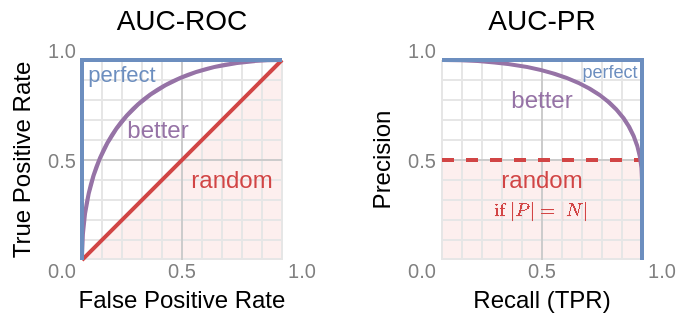 <mxfile version="20.8.16" type="device"><diagram name="Page-1" id="QGMIF8IhvRzK5wlbY66R"><mxGraphModel dx="313" dy="195" grid="1" gridSize="10" guides="1" tooltips="1" connect="1" arrows="1" fold="1" page="1" pageScale="1" pageWidth="827" pageHeight="1169" math="1" shadow="0"><root><mxCell id="0"/><mxCell id="1" parent="0"/><mxCell id="WA1-xYjW_Ju3yUEAgHJt-88" value="" style="rounded=0;whiteSpace=wrap;html=1;fillStyle=solid;fontSize=14;opacity=33;fillColor=#f8cecc;strokeColor=none;" parent="1" vertex="1"><mxGeometry x="220" y="90" width="100" height="50" as="geometry"/></mxCell><mxCell id="WA1-xYjW_Ju3yUEAgHJt-45" value="" style="verticalLabelPosition=bottom;verticalAlign=top;html=1;shape=mxgraph.basic.orthogonal_triangle;fontSize=12;flipH=1;fillColor=#f8cecc;strokeColor=none;fillStyle=solid;opacity=33;" parent="1" vertex="1"><mxGeometry x="40" y="40" width="100" height="100" as="geometry"/></mxCell><mxCell id="WA1-xYjW_Ju3yUEAgHJt-3" value="" style="endArrow=none;html=1;rounded=0;fillColor=#f5f5f5;strokeColor=#E6E6E6;strokeWidth=1;" parent="1" edge="1"><mxGeometry width="50" height="50" relative="1" as="geometry"><mxPoint x="50" y="140" as="sourcePoint"/><mxPoint x="50" y="40" as="targetPoint"/></mxGeometry></mxCell><mxCell id="WA1-xYjW_Ju3yUEAgHJt-4" value="" style="endArrow=none;html=1;rounded=0;fillColor=#f5f5f5;strokeColor=#E6E6E6;strokeWidth=1;" parent="1" edge="1"><mxGeometry width="50" height="50" relative="1" as="geometry"><mxPoint x="60" y="140" as="sourcePoint"/><mxPoint x="60" y="40" as="targetPoint"/></mxGeometry></mxCell><mxCell id="WA1-xYjW_Ju3yUEAgHJt-5" value="" style="endArrow=none;html=1;rounded=0;fillColor=#f5f5f5;strokeColor=#E6E6E6;strokeWidth=1;" parent="1" edge="1"><mxGeometry width="50" height="50" relative="1" as="geometry"><mxPoint x="70" y="140" as="sourcePoint"/><mxPoint x="70" y="40" as="targetPoint"/></mxGeometry></mxCell><mxCell id="WA1-xYjW_Ju3yUEAgHJt-6" value="" style="endArrow=none;html=1;rounded=0;fillColor=#f5f5f5;strokeColor=#E6E6E6;strokeWidth=1;" parent="1" edge="1"><mxGeometry width="50" height="50" relative="1" as="geometry"><mxPoint x="80" y="140" as="sourcePoint"/><mxPoint x="80" y="40" as="targetPoint"/></mxGeometry></mxCell><mxCell id="WA1-xYjW_Ju3yUEAgHJt-8" value="" style="endArrow=none;html=1;rounded=0;fillColor=#f5f5f5;strokeColor=#E6E6E6;strokeWidth=1;" parent="1" edge="1"><mxGeometry width="50" height="50" relative="1" as="geometry"><mxPoint x="100" y="140" as="sourcePoint"/><mxPoint x="100" y="40" as="targetPoint"/></mxGeometry></mxCell><mxCell id="WA1-xYjW_Ju3yUEAgHJt-9" value="" style="endArrow=none;html=1;rounded=0;fillColor=#f5f5f5;strokeColor=#E6E6E6;strokeWidth=1;" parent="1" edge="1"><mxGeometry width="50" height="50" relative="1" as="geometry"><mxPoint x="110" y="140" as="sourcePoint"/><mxPoint x="110" y="40" as="targetPoint"/></mxGeometry></mxCell><mxCell id="WA1-xYjW_Ju3yUEAgHJt-10" value="" style="endArrow=none;html=1;rounded=0;fillColor=#f5f5f5;strokeColor=#E6E6E6;strokeWidth=1;" parent="1" edge="1"><mxGeometry width="50" height="50" relative="1" as="geometry"><mxPoint x="120" y="140" as="sourcePoint"/><mxPoint x="120" y="40" as="targetPoint"/></mxGeometry></mxCell><mxCell id="WA1-xYjW_Ju3yUEAgHJt-11" value="" style="endArrow=none;html=1;rounded=0;fillColor=#f5f5f5;strokeColor=#E6E6E6;strokeWidth=1;" parent="1" edge="1"><mxGeometry width="50" height="50" relative="1" as="geometry"><mxPoint x="130" y="140" as="sourcePoint"/><mxPoint x="130" y="40" as="targetPoint"/></mxGeometry></mxCell><mxCell id="WA1-xYjW_Ju3yUEAgHJt-12" value="" style="endArrow=none;html=1;rounded=0;fillColor=#f5f5f5;strokeColor=#E6E6E6;strokeWidth=1;" parent="1" edge="1"><mxGeometry width="50" height="50" relative="1" as="geometry"><mxPoint x="140" y="140" as="sourcePoint"/><mxPoint x="140" y="40" as="targetPoint"/></mxGeometry></mxCell><mxCell id="WA1-xYjW_Ju3yUEAgHJt-13" value="" style="endArrow=none;html=1;rounded=0;fillColor=#f5f5f5;strokeColor=#E6E6E6;strokeWidth=1;" parent="1" edge="1"><mxGeometry width="50" height="50" relative="1" as="geometry"><mxPoint x="140" y="130" as="sourcePoint"/><mxPoint x="40" y="130" as="targetPoint"/></mxGeometry></mxCell><mxCell id="WA1-xYjW_Ju3yUEAgHJt-14" value="" style="endArrow=none;html=1;rounded=0;fillColor=#f5f5f5;strokeColor=#E6E6E6;strokeWidth=1;" parent="1" edge="1"><mxGeometry width="50" height="50" relative="1" as="geometry"><mxPoint x="140" y="120" as="sourcePoint"/><mxPoint x="40" y="120" as="targetPoint"/></mxGeometry></mxCell><mxCell id="WA1-xYjW_Ju3yUEAgHJt-15" value="" style="endArrow=none;html=1;rounded=0;fillColor=#f5f5f5;strokeColor=#E6E6E6;strokeWidth=1;" parent="1" edge="1"><mxGeometry width="50" height="50" relative="1" as="geometry"><mxPoint x="140" y="110" as="sourcePoint"/><mxPoint x="40" y="110" as="targetPoint"/></mxGeometry></mxCell><mxCell id="WA1-xYjW_Ju3yUEAgHJt-16" value="" style="endArrow=none;html=1;rounded=0;fillColor=#f5f5f5;strokeColor=#E6E6E6;strokeWidth=1;" parent="1" edge="1"><mxGeometry width="50" height="50" relative="1" as="geometry"><mxPoint x="140" y="100" as="sourcePoint"/><mxPoint x="40" y="100" as="targetPoint"/></mxGeometry></mxCell><mxCell id="WA1-xYjW_Ju3yUEAgHJt-18" value="" style="endArrow=none;html=1;rounded=0;fillColor=#f5f5f5;strokeColor=#E6E6E6;strokeWidth=1;" parent="1" edge="1"><mxGeometry width="50" height="50" relative="1" as="geometry"><mxPoint x="140" y="80" as="sourcePoint"/><mxPoint x="40" y="80" as="targetPoint"/></mxGeometry></mxCell><mxCell id="WA1-xYjW_Ju3yUEAgHJt-19" value="" style="endArrow=none;html=1;rounded=0;fillColor=#f5f5f5;strokeColor=#E6E6E6;strokeWidth=1;" parent="1" edge="1"><mxGeometry width="50" height="50" relative="1" as="geometry"><mxPoint x="140" y="70" as="sourcePoint"/><mxPoint x="40" y="70" as="targetPoint"/></mxGeometry></mxCell><mxCell id="WA1-xYjW_Ju3yUEAgHJt-20" value="" style="endArrow=none;html=1;rounded=0;fillColor=#f5f5f5;strokeColor=#E6E6E6;strokeWidth=1;" parent="1" edge="1"><mxGeometry width="50" height="50" relative="1" as="geometry"><mxPoint x="140" y="60" as="sourcePoint"/><mxPoint x="40" y="60" as="targetPoint"/></mxGeometry></mxCell><mxCell id="WA1-xYjW_Ju3yUEAgHJt-21" value="" style="endArrow=none;html=1;rounded=0;fillColor=#f5f5f5;strokeColor=#E6E6E6;strokeWidth=1;" parent="1" edge="1"><mxGeometry width="50" height="50" relative="1" as="geometry"><mxPoint x="140" y="50" as="sourcePoint"/><mxPoint x="40" y="50" as="targetPoint"/></mxGeometry></mxCell><mxCell id="WA1-xYjW_Ju3yUEAgHJt-22" value="" style="endArrow=none;html=1;rounded=0;fillColor=#f5f5f5;strokeColor=#E6E6E6;strokeWidth=1;" parent="1" edge="1"><mxGeometry width="50" height="50" relative="1" as="geometry"><mxPoint x="140" y="40" as="sourcePoint"/><mxPoint x="40" y="40" as="targetPoint"/></mxGeometry></mxCell><mxCell id="WA1-xYjW_Ju3yUEAgHJt-24" value="0.0" style="text;html=1;strokeColor=none;fillColor=none;align=center;verticalAlign=middle;whiteSpace=wrap;rounded=0;fontColor=#808080;fontSize=10;" parent="1" vertex="1"><mxGeometry x="20" y="140" width="20" height="10" as="geometry"/></mxCell><mxCell id="WA1-xYjW_Ju3yUEAgHJt-25" value="0.5" style="text;html=1;strokeColor=none;fillColor=none;align=center;verticalAlign=middle;whiteSpace=wrap;rounded=0;fontColor=#808080;fontSize=10;" parent="1" vertex="1"><mxGeometry x="80" y="140" width="20" height="10" as="geometry"/></mxCell><mxCell id="WA1-xYjW_Ju3yUEAgHJt-26" value="1.0" style="text;html=1;strokeColor=none;fillColor=none;align=center;verticalAlign=middle;whiteSpace=wrap;rounded=0;fontColor=#808080;fontSize=10;" parent="1" vertex="1"><mxGeometry x="140" y="140" width="20" height="10" as="geometry"/></mxCell><mxCell id="WA1-xYjW_Ju3yUEAgHJt-27" value="0.5" style="text;html=1;strokeColor=none;fillColor=none;align=center;verticalAlign=middle;whiteSpace=wrap;rounded=0;fontColor=#808080;fontSize=10;" parent="1" vertex="1"><mxGeometry x="20" y="80" width="20" height="20" as="geometry"/></mxCell><mxCell id="WA1-xYjW_Ju3yUEAgHJt-28" value="1.0" style="text;html=1;strokeColor=none;fillColor=none;align=center;verticalAlign=middle;whiteSpace=wrap;rounded=0;fontColor=#808080;fontSize=10;" parent="1" vertex="1"><mxGeometry x="20" y="30" width="20" height="10" as="geometry"/></mxCell><mxCell id="WA1-xYjW_Ju3yUEAgHJt-29" value="" style="endArrow=none;html=1;rounded=0;fillColor=#f5f5f5;strokeColor=#E6E6E6;strokeWidth=1;" parent="1" edge="1"><mxGeometry width="50" height="50" relative="1" as="geometry"><mxPoint x="140" y="139.5" as="sourcePoint"/><mxPoint x="40" y="139.5" as="targetPoint"/></mxGeometry></mxCell><mxCell id="WA1-xYjW_Ju3yUEAgHJt-30" value="" style="endArrow=none;html=1;rounded=0;fillColor=#f5f5f5;strokeColor=#E6E6E6;strokeWidth=1;" parent="1" edge="1"><mxGeometry width="50" height="50" relative="1" as="geometry"><mxPoint x="40" y="140" as="sourcePoint"/><mxPoint x="40" y="40" as="targetPoint"/></mxGeometry></mxCell><mxCell id="WA1-xYjW_Ju3yUEAgHJt-7" value="" style="endArrow=none;html=1;rounded=0;fillColor=#f5f5f5;strokeColor=#CCCCCC;strokeWidth=1;" parent="1" edge="1"><mxGeometry width="50" height="50" relative="1" as="geometry"><mxPoint x="90" y="140" as="sourcePoint"/><mxPoint x="90" y="40" as="targetPoint"/></mxGeometry></mxCell><mxCell id="WA1-xYjW_Ju3yUEAgHJt-17" value="" style="endArrow=none;html=1;rounded=0;fillColor=#f5f5f5;strokeColor=#CCCCCC;strokeWidth=1;" parent="1" edge="1"><mxGeometry width="50" height="50" relative="1" as="geometry"><mxPoint x="140" y="90" as="sourcePoint"/><mxPoint x="40" y="90" as="targetPoint"/></mxGeometry></mxCell><mxCell id="WA1-xYjW_Ju3yUEAgHJt-31" value="" style="endArrow=none;html=1;rounded=0;strokeColor=#D14545;strokeWidth=2;fillColor=#f8cecc;" parent="1" edge="1"><mxGeometry width="50" height="50" relative="1" as="geometry"><mxPoint x="40" y="140" as="sourcePoint"/><mxPoint x="140" y="40" as="targetPoint"/></mxGeometry></mxCell><mxCell id="WA1-xYjW_Ju3yUEAgHJt-34" value="" style="endArrow=none;html=1;strokeColor=#9673a6;strokeWidth=2;fillColor=#e1d5e7;edgeStyle=orthogonalEdgeStyle;curved=1;endSize=6;" parent="1" edge="1"><mxGeometry width="50" height="50" relative="1" as="geometry"><mxPoint x="40" y="140" as="sourcePoint"/><mxPoint x="140" y="40" as="targetPoint"/><Array as="points"><mxPoint x="40" y="40"/></Array></mxGeometry></mxCell><mxCell id="WA1-xYjW_Ju3yUEAgHJt-39" value="random" style="text;html=1;strokeColor=none;fillColor=none;align=center;verticalAlign=middle;whiteSpace=wrap;rounded=0;fontColor=#D14545;" parent="1" vertex="1"><mxGeometry x="90" y="90" width="50" height="20" as="geometry"/></mxCell><mxCell id="WA1-xYjW_Ju3yUEAgHJt-40" value="perfect" style="text;html=1;strokeColor=none;fillColor=none;align=center;verticalAlign=middle;whiteSpace=wrap;rounded=0;fontColor=#6C8EBF;fontSize=11;" parent="1" vertex="1"><mxGeometry x="40" y="37" width="40" height="20" as="geometry"/></mxCell><mxCell id="WA1-xYjW_Ju3yUEAgHJt-42" value="False Positive Rate" style="text;html=1;strokeColor=none;fillColor=none;align=center;verticalAlign=middle;whiteSpace=wrap;rounded=0;fontColor=default;fontSize=12;" parent="1" vertex="1"><mxGeometry x="30" y="150" width="120" height="20" as="geometry"/></mxCell><mxCell id="WA1-xYjW_Ju3yUEAgHJt-43" value="True Positive Rate" style="text;html=1;strokeColor=none;fillColor=none;align=center;verticalAlign=middle;whiteSpace=wrap;rounded=0;fontColor=default;fontSize=12;rotation=-90;" parent="1" vertex="1"><mxGeometry x="-50" y="80" width="120" height="20" as="geometry"/></mxCell><mxCell id="WA1-xYjW_Ju3yUEAgHJt-46" value="AUC-ROC" style="text;html=1;strokeColor=none;fillColor=none;align=center;verticalAlign=middle;whiteSpace=wrap;rounded=0;fontColor=default;fontSize=14;" parent="1" vertex="1"><mxGeometry x="30" y="10" width="120" height="20" as="geometry"/></mxCell><mxCell id="WA1-xYjW_Ju3yUEAgHJt-48" value="" style="endArrow=none;html=1;rounded=0;fillColor=#f5f5f5;strokeColor=#E6E6E6;strokeWidth=1;" parent="1" edge="1"><mxGeometry width="50" height="50" relative="1" as="geometry"><mxPoint x="230" y="140" as="sourcePoint"/><mxPoint x="230" y="40" as="targetPoint"/></mxGeometry></mxCell><mxCell id="WA1-xYjW_Ju3yUEAgHJt-49" value="" style="endArrow=none;html=1;rounded=0;fillColor=#f5f5f5;strokeColor=#E6E6E6;strokeWidth=1;" parent="1" edge="1"><mxGeometry width="50" height="50" relative="1" as="geometry"><mxPoint x="240" y="140" as="sourcePoint"/><mxPoint x="240" y="40" as="targetPoint"/></mxGeometry></mxCell><mxCell id="WA1-xYjW_Ju3yUEAgHJt-50" value="" style="endArrow=none;html=1;rounded=0;fillColor=#f5f5f5;strokeColor=#E6E6E6;strokeWidth=1;" parent="1" edge="1"><mxGeometry width="50" height="50" relative="1" as="geometry"><mxPoint x="250" y="140" as="sourcePoint"/><mxPoint x="250" y="40" as="targetPoint"/></mxGeometry></mxCell><mxCell id="WA1-xYjW_Ju3yUEAgHJt-51" value="" style="endArrow=none;html=1;rounded=0;fillColor=#f5f5f5;strokeColor=#E6E6E6;strokeWidth=1;" parent="1" edge="1"><mxGeometry width="50" height="50" relative="1" as="geometry"><mxPoint x="260" y="140" as="sourcePoint"/><mxPoint x="260" y="40" as="targetPoint"/></mxGeometry></mxCell><mxCell id="WA1-xYjW_Ju3yUEAgHJt-52" value="" style="endArrow=none;html=1;rounded=0;fillColor=#f5f5f5;strokeColor=#E6E6E6;strokeWidth=1;" parent="1" edge="1"><mxGeometry width="50" height="50" relative="1" as="geometry"><mxPoint x="280" y="140" as="sourcePoint"/><mxPoint x="280" y="40" as="targetPoint"/></mxGeometry></mxCell><mxCell id="WA1-xYjW_Ju3yUEAgHJt-53" value="" style="endArrow=none;html=1;rounded=0;fillColor=#f5f5f5;strokeColor=#E6E6E6;strokeWidth=1;" parent="1" edge="1"><mxGeometry width="50" height="50" relative="1" as="geometry"><mxPoint x="290" y="140" as="sourcePoint"/><mxPoint x="290" y="40" as="targetPoint"/></mxGeometry></mxCell><mxCell id="WA1-xYjW_Ju3yUEAgHJt-54" value="" style="endArrow=none;html=1;rounded=0;fillColor=#f5f5f5;strokeColor=#E6E6E6;strokeWidth=1;" parent="1" edge="1"><mxGeometry width="50" height="50" relative="1" as="geometry"><mxPoint x="300" y="140" as="sourcePoint"/><mxPoint x="300" y="40" as="targetPoint"/></mxGeometry></mxCell><mxCell id="WA1-xYjW_Ju3yUEAgHJt-55" value="" style="endArrow=none;html=1;rounded=0;fillColor=#f5f5f5;strokeColor=#E6E6E6;strokeWidth=1;" parent="1" edge="1"><mxGeometry width="50" height="50" relative="1" as="geometry"><mxPoint x="310" y="140" as="sourcePoint"/><mxPoint x="310" y="40" as="targetPoint"/></mxGeometry></mxCell><mxCell id="WA1-xYjW_Ju3yUEAgHJt-56" value="" style="endArrow=none;html=1;rounded=0;fillColor=#f5f5f5;strokeColor=#E6E6E6;strokeWidth=1;" parent="1" edge="1"><mxGeometry width="50" height="50" relative="1" as="geometry"><mxPoint x="320" y="140" as="sourcePoint"/><mxPoint x="320" y="40" as="targetPoint"/></mxGeometry></mxCell><mxCell id="WA1-xYjW_Ju3yUEAgHJt-57" value="" style="endArrow=none;html=1;rounded=0;fillColor=#f5f5f5;strokeColor=#E6E6E6;strokeWidth=1;" parent="1" edge="1"><mxGeometry width="50" height="50" relative="1" as="geometry"><mxPoint x="320" y="130" as="sourcePoint"/><mxPoint x="220" y="130" as="targetPoint"/></mxGeometry></mxCell><mxCell id="WA1-xYjW_Ju3yUEAgHJt-58" value="" style="endArrow=none;html=1;rounded=0;fillColor=#f5f5f5;strokeColor=#E6E6E6;strokeWidth=1;" parent="1" edge="1"><mxGeometry width="50" height="50" relative="1" as="geometry"><mxPoint x="320" y="120" as="sourcePoint"/><mxPoint x="220" y="120" as="targetPoint"/></mxGeometry></mxCell><mxCell id="WA1-xYjW_Ju3yUEAgHJt-59" value="" style="endArrow=none;html=1;rounded=0;fillColor=#f5f5f5;strokeColor=#E6E6E6;strokeWidth=1;" parent="1" edge="1"><mxGeometry width="50" height="50" relative="1" as="geometry"><mxPoint x="320" y="110" as="sourcePoint"/><mxPoint x="220" y="110" as="targetPoint"/></mxGeometry></mxCell><mxCell id="WA1-xYjW_Ju3yUEAgHJt-60" value="" style="endArrow=none;html=1;rounded=0;fillColor=#f5f5f5;strokeColor=#E6E6E6;strokeWidth=1;" parent="1" edge="1"><mxGeometry width="50" height="50" relative="1" as="geometry"><mxPoint x="320" y="100" as="sourcePoint"/><mxPoint x="220" y="100" as="targetPoint"/></mxGeometry></mxCell><mxCell id="WA1-xYjW_Ju3yUEAgHJt-61" value="" style="endArrow=none;html=1;rounded=0;fillColor=#f5f5f5;strokeColor=#E6E6E6;strokeWidth=1;" parent="1" edge="1"><mxGeometry width="50" height="50" relative="1" as="geometry"><mxPoint x="320" y="80" as="sourcePoint"/><mxPoint x="220" y="80" as="targetPoint"/></mxGeometry></mxCell><mxCell id="WA1-xYjW_Ju3yUEAgHJt-62" value="" style="endArrow=none;html=1;rounded=0;fillColor=#f5f5f5;strokeColor=#E6E6E6;strokeWidth=1;" parent="1" edge="1"><mxGeometry width="50" height="50" relative="1" as="geometry"><mxPoint x="320" y="70" as="sourcePoint"/><mxPoint x="220" y="70" as="targetPoint"/></mxGeometry></mxCell><mxCell id="WA1-xYjW_Ju3yUEAgHJt-63" value="" style="endArrow=none;html=1;rounded=0;fillColor=#f5f5f5;strokeColor=#E6E6E6;strokeWidth=1;" parent="1" edge="1"><mxGeometry width="50" height="50" relative="1" as="geometry"><mxPoint x="320" y="60" as="sourcePoint"/><mxPoint x="220" y="60" as="targetPoint"/></mxGeometry></mxCell><mxCell id="WA1-xYjW_Ju3yUEAgHJt-64" value="" style="endArrow=none;html=1;rounded=0;fillColor=#f5f5f5;strokeColor=#E6E6E6;strokeWidth=1;" parent="1" edge="1"><mxGeometry width="50" height="50" relative="1" as="geometry"><mxPoint x="320" y="50" as="sourcePoint"/><mxPoint x="220" y="50" as="targetPoint"/></mxGeometry></mxCell><mxCell id="WA1-xYjW_Ju3yUEAgHJt-65" value="" style="endArrow=none;html=1;rounded=0;fillColor=#f5f5f5;strokeColor=#E6E6E6;strokeWidth=1;" parent="1" edge="1"><mxGeometry width="50" height="50" relative="1" as="geometry"><mxPoint x="320" y="40" as="sourcePoint"/><mxPoint x="220" y="40" as="targetPoint"/></mxGeometry></mxCell><mxCell id="WA1-xYjW_Ju3yUEAgHJt-66" value="0.0" style="text;html=1;strokeColor=none;fillColor=none;align=center;verticalAlign=middle;whiteSpace=wrap;rounded=0;fontColor=#808080;fontSize=10;" parent="1" vertex="1"><mxGeometry x="200" y="140" width="20" height="10" as="geometry"/></mxCell><mxCell id="WA1-xYjW_Ju3yUEAgHJt-67" value="0.5" style="text;html=1;strokeColor=none;fillColor=none;align=center;verticalAlign=middle;whiteSpace=wrap;rounded=0;fontColor=#808080;fontSize=10;" parent="1" vertex="1"><mxGeometry x="260" y="140" width="20" height="10" as="geometry"/></mxCell><mxCell id="WA1-xYjW_Ju3yUEAgHJt-68" value="1.0" style="text;html=1;strokeColor=none;fillColor=none;align=center;verticalAlign=middle;whiteSpace=wrap;rounded=0;fontColor=#808080;fontSize=10;" parent="1" vertex="1"><mxGeometry x="320" y="140" width="20" height="10" as="geometry"/></mxCell><mxCell id="WA1-xYjW_Ju3yUEAgHJt-69" value="0.5" style="text;html=1;strokeColor=none;fillColor=none;align=center;verticalAlign=middle;whiteSpace=wrap;rounded=0;fontColor=#808080;fontSize=10;" parent="1" vertex="1"><mxGeometry x="200" y="80" width="20" height="20" as="geometry"/></mxCell><mxCell id="WA1-xYjW_Ju3yUEAgHJt-70" value="1.0" style="text;html=1;strokeColor=none;fillColor=none;align=center;verticalAlign=middle;whiteSpace=wrap;rounded=0;fontColor=#808080;fontSize=10;" parent="1" vertex="1"><mxGeometry x="200" y="30" width="20" height="10" as="geometry"/></mxCell><mxCell id="WA1-xYjW_Ju3yUEAgHJt-71" value="" style="endArrow=none;html=1;rounded=0;fillColor=#f5f5f5;strokeColor=#E6E6E6;strokeWidth=1;" parent="1" edge="1"><mxGeometry width="50" height="50" relative="1" as="geometry"><mxPoint x="320" y="139.5" as="sourcePoint"/><mxPoint x="220" y="139.5" as="targetPoint"/></mxGeometry></mxCell><mxCell id="WA1-xYjW_Ju3yUEAgHJt-72" value="" style="endArrow=none;html=1;rounded=0;fillColor=#f5f5f5;strokeColor=#E6E6E6;strokeWidth=1;" parent="1" edge="1"><mxGeometry width="50" height="50" relative="1" as="geometry"><mxPoint x="220" y="140" as="sourcePoint"/><mxPoint x="220" y="40" as="targetPoint"/></mxGeometry></mxCell><mxCell id="WA1-xYjW_Ju3yUEAgHJt-73" value="" style="endArrow=none;html=1;rounded=0;fillColor=#f5f5f5;strokeColor=#CCCCCC;strokeWidth=1;" parent="1" edge="1"><mxGeometry width="50" height="50" relative="1" as="geometry"><mxPoint x="270" y="140" as="sourcePoint"/><mxPoint x="270" y="40" as="targetPoint"/></mxGeometry></mxCell><mxCell id="WA1-xYjW_Ju3yUEAgHJt-74" value="" style="endArrow=none;html=1;rounded=0;fillColor=#f5f5f5;strokeColor=#CCCCCC;strokeWidth=1;" parent="1" edge="1"><mxGeometry width="50" height="50" relative="1" as="geometry"><mxPoint x="320" y="90" as="sourcePoint"/><mxPoint x="220" y="90" as="targetPoint"/></mxGeometry></mxCell><mxCell id="WA1-xYjW_Ju3yUEAgHJt-81" value="Recall (TPR)" style="text;html=1;strokeColor=none;fillColor=none;align=center;verticalAlign=middle;whiteSpace=wrap;rounded=0;fontColor=default;fontSize=12;" parent="1" vertex="1"><mxGeometry x="210" y="150" width="120" height="20" as="geometry"/></mxCell><mxCell id="WA1-xYjW_Ju3yUEAgHJt-82" value="Precision" style="text;html=1;strokeColor=none;fillColor=none;align=center;verticalAlign=middle;whiteSpace=wrap;rounded=0;fontColor=default;fontSize=12;rotation=-90;" parent="1" vertex="1"><mxGeometry x="130" y="80" width="120" height="20" as="geometry"/></mxCell><mxCell id="WA1-xYjW_Ju3yUEAgHJt-83" value="AUC-PR" style="text;html=1;strokeColor=none;fillColor=none;align=center;verticalAlign=middle;whiteSpace=wrap;rounded=0;fontColor=default;fontSize=14;" parent="1" vertex="1"><mxGeometry x="210" y="10" width="120" height="20" as="geometry"/></mxCell><mxCell id="WA1-xYjW_Ju3yUEAgHJt-86" value="" style="endArrow=none;html=1;rounded=1;shadow=0;sketch=0;strokeColor=#9673a6;strokeWidth=2;fontSize=14;fontColor=#808080;endSize=6;fillColor=#e1d5e7;" parent="1" edge="1"><mxGeometry width="50" height="50" relative="1" as="geometry"><mxPoint x="320" y="140" as="sourcePoint"/><mxPoint x="320" y="100" as="targetPoint"/></mxGeometry></mxCell><mxCell id="WA1-xYjW_Ju3yUEAgHJt-87" value="" style="endArrow=none;html=1;rounded=0;strokeColor=#D14545;strokeWidth=2;fillColor=#f8cecc;dashed=1;" parent="1" edge="1"><mxGeometry width="50" height="50" relative="1" as="geometry"><mxPoint x="220" y="90" as="sourcePoint"/><mxPoint x="320" y="90" as="targetPoint"/></mxGeometry></mxCell><mxCell id="WA1-xYjW_Ju3yUEAgHJt-90" value="random" style="text;html=1;strokeColor=none;fillColor=none;align=center;verticalAlign=middle;whiteSpace=wrap;rounded=0;fontColor=#D14545;" parent="1" vertex="1"><mxGeometry x="245" y="90" width="50" height="20" as="geometry"/></mxCell><mxCell id="WA1-xYjW_Ju3yUEAgHJt-91" value="perfect" style="text;html=1;strokeColor=none;fillColor=none;align=center;verticalAlign=middle;whiteSpace=wrap;rounded=0;fontColor=#6C8EBF;fontSize=9;" parent="1" vertex="1"><mxGeometry x="289" y="41" width="30" height="10" as="geometry"/></mxCell><mxCell id="WA1-xYjW_Ju3yUEAgHJt-94" value="better" style="text;html=1;strokeColor=none;fillColor=none;align=center;verticalAlign=middle;whiteSpace=wrap;rounded=0;fontColor=#9673A6;" parent="1" vertex="1"><mxGeometry x="58" y="65" width="40" height="20" as="geometry"/></mxCell><mxCell id="WA1-xYjW_Ju3yUEAgHJt-95" value="better" style="text;html=1;strokeColor=none;fillColor=none;align=center;verticalAlign=middle;whiteSpace=wrap;rounded=0;fontColor=#9673A6;" parent="1" vertex="1"><mxGeometry x="250" y="50" width="40" height="20" as="geometry"/></mxCell><mxCell id="WA1-xYjW_Ju3yUEAgHJt-33" value="" style="endArrow=none;html=1;rounded=0;strokeColor=#6c8ebf;strokeWidth=2;fillColor=#dae8fc;edgeStyle=orthogonalEdgeStyle;" parent="1" edge="1"><mxGeometry width="50" height="50" relative="1" as="geometry"><mxPoint x="40" y="140" as="sourcePoint"/><mxPoint x="140" y="40" as="targetPoint"/><Array as="points"><mxPoint x="40" y="40"/></Array></mxGeometry></mxCell><mxCell id="WA1-xYjW_Ju3yUEAgHJt-85" value="" style="endArrow=none;html=1;strokeColor=#9673a6;strokeWidth=2;fillColor=#e1d5e7;edgeStyle=orthogonalEdgeStyle;curved=1;endSize=6;" parent="1" edge="1"><mxGeometry width="50" height="50" relative="1" as="geometry"><mxPoint x="320" y="100" as="sourcePoint"/><mxPoint x="220" y="40" as="targetPoint"/><Array as="points"><mxPoint x="320" y="40"/></Array></mxGeometry></mxCell><mxCell id="WA1-xYjW_Ju3yUEAgHJt-84" value="" style="endArrow=none;html=1;rounded=0;strokeColor=#6c8ebf;strokeWidth=2;fillColor=#dae8fc;edgeStyle=orthogonalEdgeStyle;" parent="1" edge="1"><mxGeometry width="50" height="50" relative="1" as="geometry"><mxPoint x="320" y="140" as="sourcePoint"/><mxPoint x="220" y="40" as="targetPoint"/><Array as="points"><mxPoint x="320" y="40"/></Array></mxGeometry></mxCell><mxCell id="WA1-xYjW_Ju3yUEAgHJt-96" value="$$\text{if } |P| = |N|$$" style="text;html=1;strokeColor=none;fillColor=none;align=center;verticalAlign=middle;whiteSpace=wrap;rounded=0;fontColor=#D14545;fontSize=8;" parent="1" vertex="1"><mxGeometry x="220" y="105" width="100" height="20" as="geometry"/></mxCell></root></mxGraphModel></diagram></mxfile>